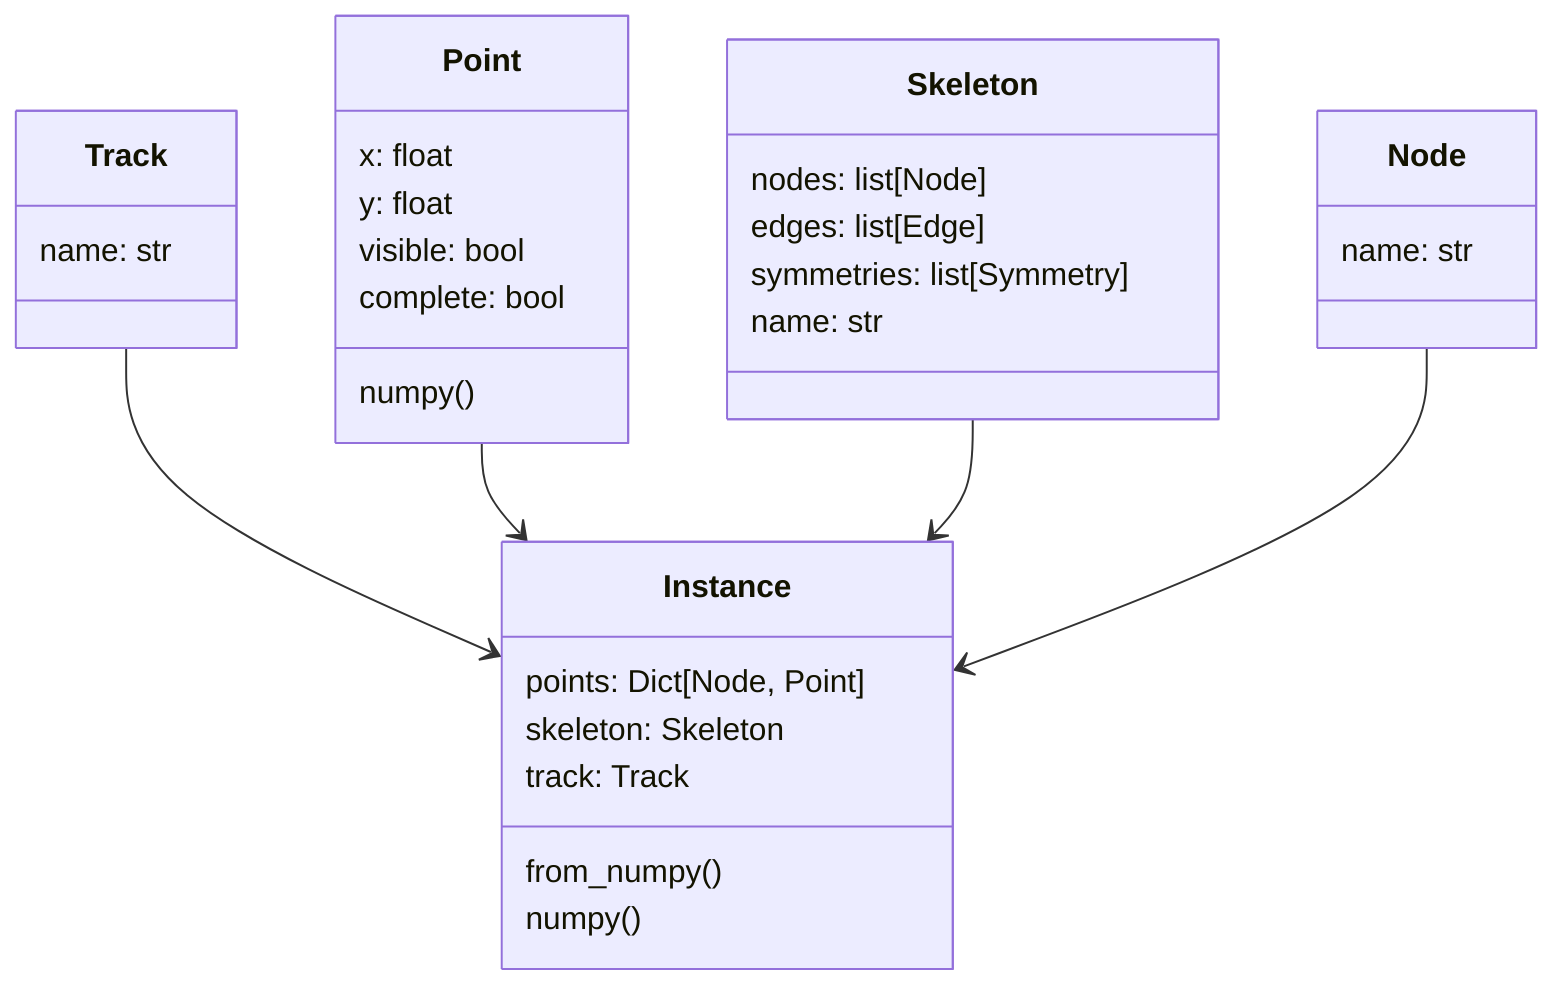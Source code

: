 classDiagram

    class Node{
        name: str
    }

    class Skeleton{
        nodes: list[Node]
        edges: list[Edge]
        symmetries: list[Symmetry]
        name: str
    }

    class Point{
        x: float
        y: float
        visible: bool
        complete: bool
        numpy()
    }


    class Track{
        name: str
    }

    class Instance{
        points: Dict[Node, Point]
        skeleton: Skeleton
        track: Track
        from_numpy()
        numpy()
    }

    Track --> Instance
    Point --> Instance
    Skeleton --> Instance
    Node --> Instance
